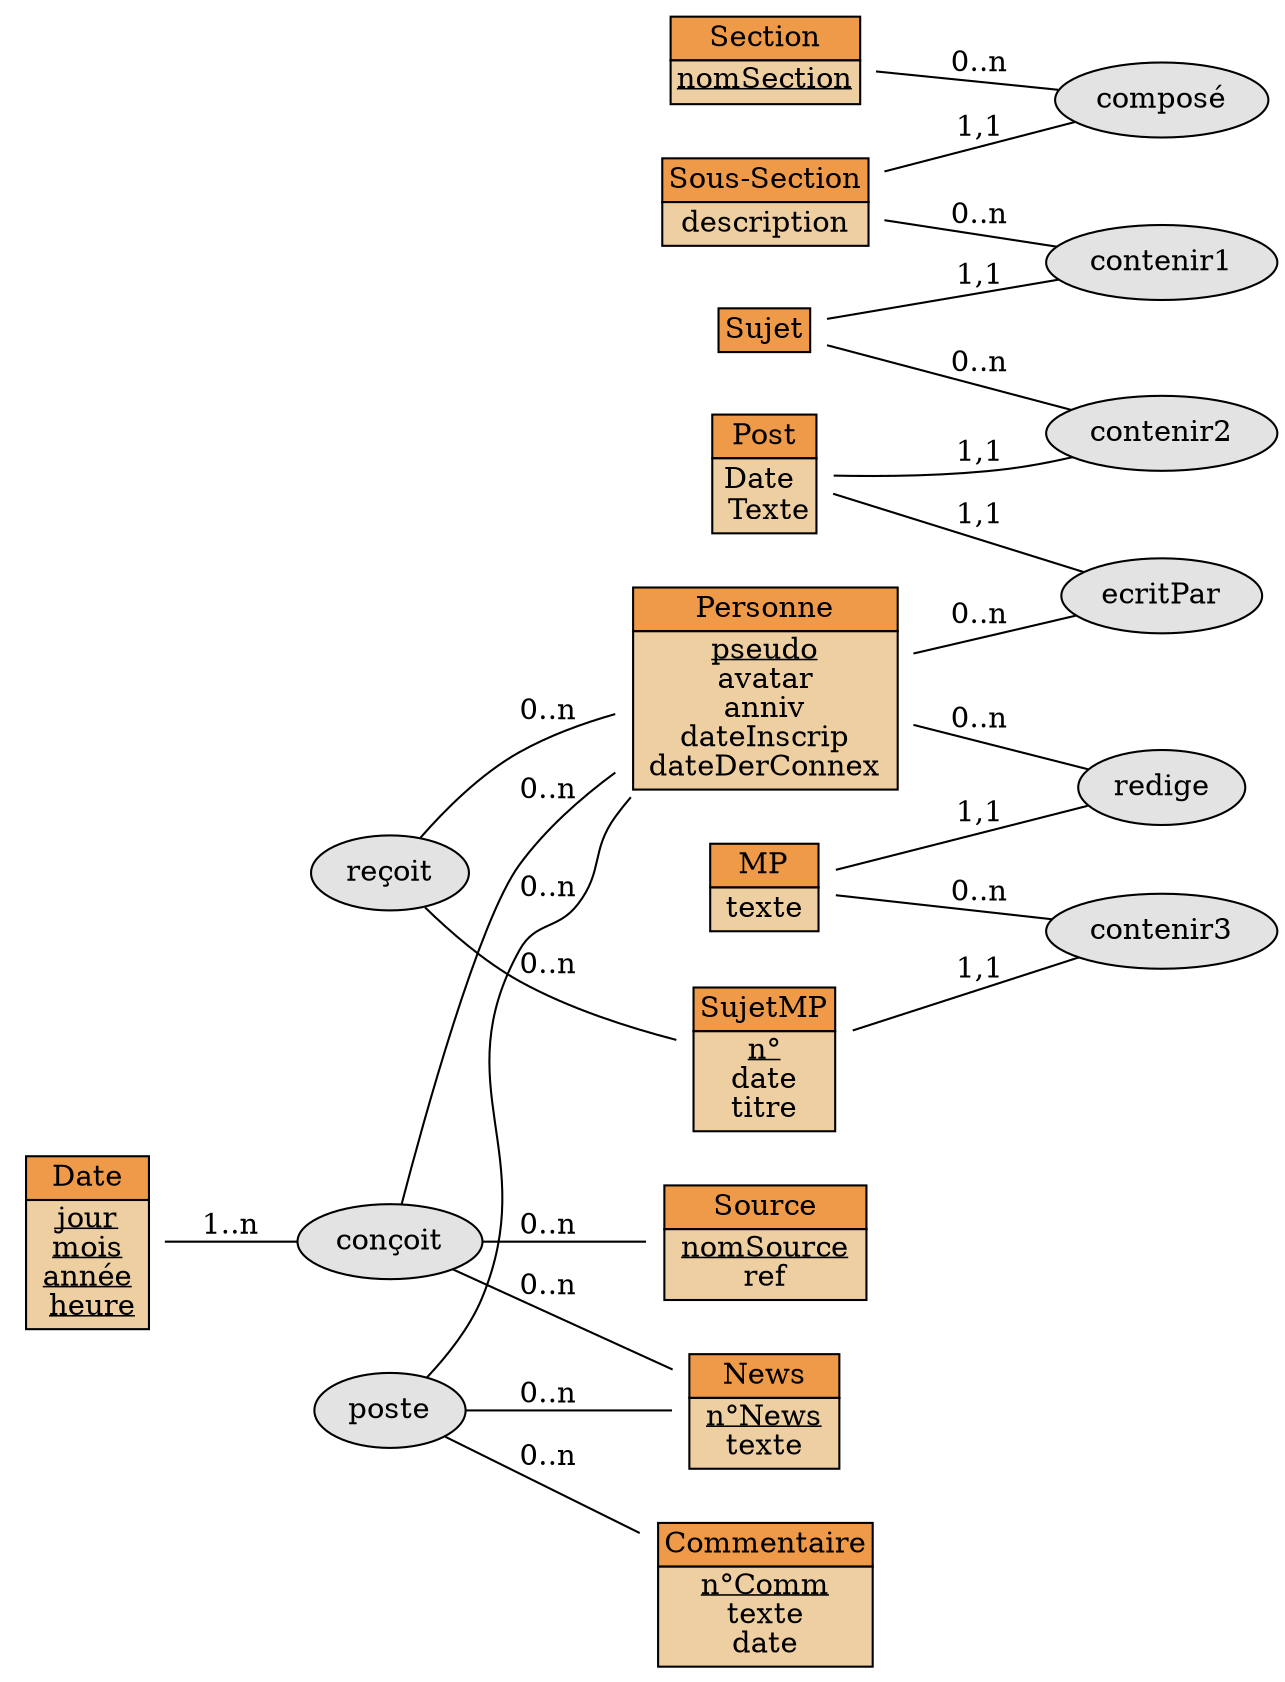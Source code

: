 graph G{
	graph[rankdir=LR]
	node[shape=plaintext]
	Section[
		label=< <TABLE BORDER="0" CELLBORDER="1" CELLSPACING="0"> 
			<TR><TD BGCOLOR="tan2">Section</TD></TR>
			<TR><TD ROWSPAN="1" BGCOLOR="navajowhite2"><U>nomSection</U></TD></TR>
			</TABLE>>
	]

	etreCompose[
		shape=oval
		label="composé"
		style="filled"
		fillcolor=gray89
	]

	Section -- etreCompose [label = "0..n"]

	SousSection[
		label=< <TABLE BORDER="0" CELLBORDER="1" CELLSPACING="0"> 
			<TR><TD BGCOLOR="tan2">Sous-Section</TD></TR>
			<TR><TD ROWSPAN="1" BGCOLOR="navajowhite2">description</TD></TR>
			</TABLE>>
	]

	SousSection--etreCompose[label="1,1", shape="orbox"]

	contenir1[
		shape=oval
		label="contenir1"
		style="filled"
		fillcolor=gray89
	]

	Sujet[
		label=< <TABLE BORDER="0" CELLBORDER="1" CELLSPACING="0"> 
			<TR><TD BGCOLOR="tan2">Sujet</TD></TR>
			</TABLE>>
	]

	SousSection--contenir1[label="0..n", shape="orbox"]
	Sujet--contenir1[label="1,1", shape="orbox"]

	contenir2[
		shape=oval
		label="contenir2"
		style="filled"
		fillcolor=gray89
	]

	Post[
		label=< <TABLE BORDER="0" CELLBORDER="1" CELLSPACING="0"> 
			<TR><TD BGCOLOR="tan2">Post</TD></TR>
			<TR><TD ROWSPAN="1" BGCOLOR="navajowhite2">Date <BR/> Texte</TD></TR>
			</TABLE>>
	]

	Sujet--contenir2[label="0..n", shape="orbox"]
	Post--contenir2[label="1,1", shape="orbox"]

	ecritPar[
		shape=oval
		label="ecritPar"
		style="filled"
		fillcolor=gray89
	]

	Personne[
		label=< <TABLE BORDER="0" CELLBORDER="1" CELLSPACING="0"> 
			<TR><TD BGCOLOR="tan2">Personne</TD></TR>
			<TR><TD ROWSPAN="1" BGCOLOR="navajowhite2"><U>pseudo</U><BR/> avatar <BR/> anniv <BR/> dateInscrip <BR/> dateDerConnex </TD></TR>
			</TABLE>>
	]

	Personne--ecritPar[label="0..n", shape="orbox"]
	Post--ecritPar[label="1,1", shape="orbox"]

	recoit[
		shape=oval
		label="reçoit"
		style="filled"
		fillcolor=gray89
	]

	SujetMP[
		label=< <TABLE BORDER="0" CELLBORDER="1" CELLSPACING="0"> 
			<TR><TD BGCOLOR="tan2">SujetMP</TD></TR>
			<TR><TD ROWSPAN="1" BGCOLOR="navajowhite2"><U>n°</U><BR/> date <BR/> titre </TD></TR>
			</TABLE>>
	]

	recoit--{Personne;SujetMP}[label="0..n", shape="orbox"]

	contenir3[
		shape=oval
		label="contenir3"
		style="filled"
		fillcolor=gray89
	]

	MP[
		label=< <TABLE BORDER="0" CELLBORDER="1" CELLSPACING="0"> 
			<TR><TD BGCOLOR="tan2">MP</TD></TR>
			<TR><TD ROWSPAN="1" BGCOLOR="navajowhite2"> texte </TD></TR>
			</TABLE>>
	]

	MP--contenir3[label="0..n", shape="orbox"]
	SujetMP--contenir3[label="1,1", shape="orbox"]

	redige[
		shape=oval
		label="redige"
		style="filled"
		fillcolor=gray89
	]
	Personne--redige[label="0..n", shape="orbox"]
	MP--redige[label="1,1", shape="orbox"]


	concoit[
		shape=oval
		label="conçoit"
		style="filled"
		fillcolor=gray89
	]

	Source[
		label=< <TABLE BORDER="0" CELLBORDER="1" CELLSPACING="0"> 
			<TR><TD BGCOLOR="tan2">Source</TD></TR>
			<TR><TD ROWSPAN="1" BGCOLOR="navajowhite2"> <U>nomSource</U> <BR/> ref </TD></TR>
			</TABLE>>
	]

	Date[
		label=< <TABLE BORDER="0" CELLBORDER="1" CELLSPACING="0"> 
			<TR><TD BGCOLOR="tan2">Date</TD></TR>
			<TR><TD ROWSPAN="1" BGCOLOR="navajowhite2"> <U>jour</U> <BR/> <U>mois</U> <BR/> <U>année</U> <BR/> <U>heure</U></TD></TR>
			</TABLE>>
	]

	News[
		label=< <TABLE BORDER="0" CELLBORDER="1" CELLSPACING="0"> 
			<TR><TD BGCOLOR="tan2">News</TD></TR>
			<TR><TD ROWSPAN="1" BGCOLOR="navajowhite2"> <U>n°News</U> <BR/> texte </TD></TR>
			</TABLE>>
	]

	concoit--{Personne;Source;News}[label="0..n", shape="orbox"]
	Date--concoit[label="1..n", shape="orbox"]

	poste[
		shape=oval
		label="poste"
		style="filled"
		fillcolor=gray89
	]

	Commentaire[
		label=< <TABLE BORDER="0" CELLBORDER="1" CELLSPACING="0"> 
			<TR><TD BGCOLOR="tan2">Commentaire</TD></TR>
			<TR><TD ROWSPAN="1" BGCOLOR="navajowhite2"> <U>n°Comm</U> <BR/> texte <BR/> date </TD></TR>
			</TABLE>>
	]

	poste--{Personne;News;Commentaire}[label="0..n", shape="orbox"]
}
